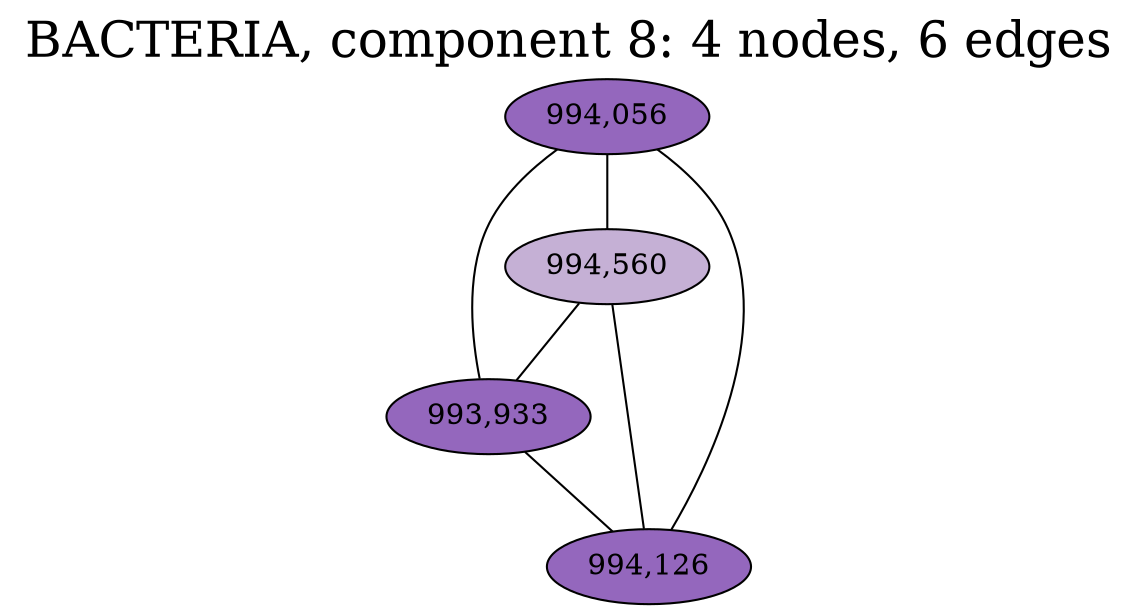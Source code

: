 graph BACTERIA_cc8 {
	overlap="prism50";
	outputorder="edgesfirst";
	label="BACTERIA, component 8: 4 nodes, 6 edges";
	labelloc="t";
	fontsize=24;
	"994,056" [style="filled", fillcolor="#9467bd", fontcolor="#000000"];
	"994,560" [style="filled", fillcolor="#c5b0d5", fontcolor="#000000"];
	"993,933" [style="filled", fillcolor="#9467bd", fontcolor="#000000"];
	"994,126" [style="filled", fillcolor="#9467bd", fontcolor="#000000"];
	"994,056" -- "993,933";
	"994,056" -- "994,126";
	"994,056" -- "994,560";
	"994,560" -- "993,933";
	"994,560" -- "994,126";
	"993,933" -- "994,126";
}